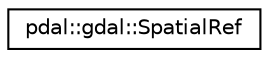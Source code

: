 digraph "Graphical Class Hierarchy"
{
  edge [fontname="Helvetica",fontsize="10",labelfontname="Helvetica",labelfontsize="10"];
  node [fontname="Helvetica",fontsize="10",shape=record];
  rankdir="LR";
  Node1 [label="pdal::gdal::SpatialRef",height=0.2,width=0.4,color="black", fillcolor="white", style="filled",URL="$classpdal_1_1gdal_1_1SpatialRef.html"];
}
